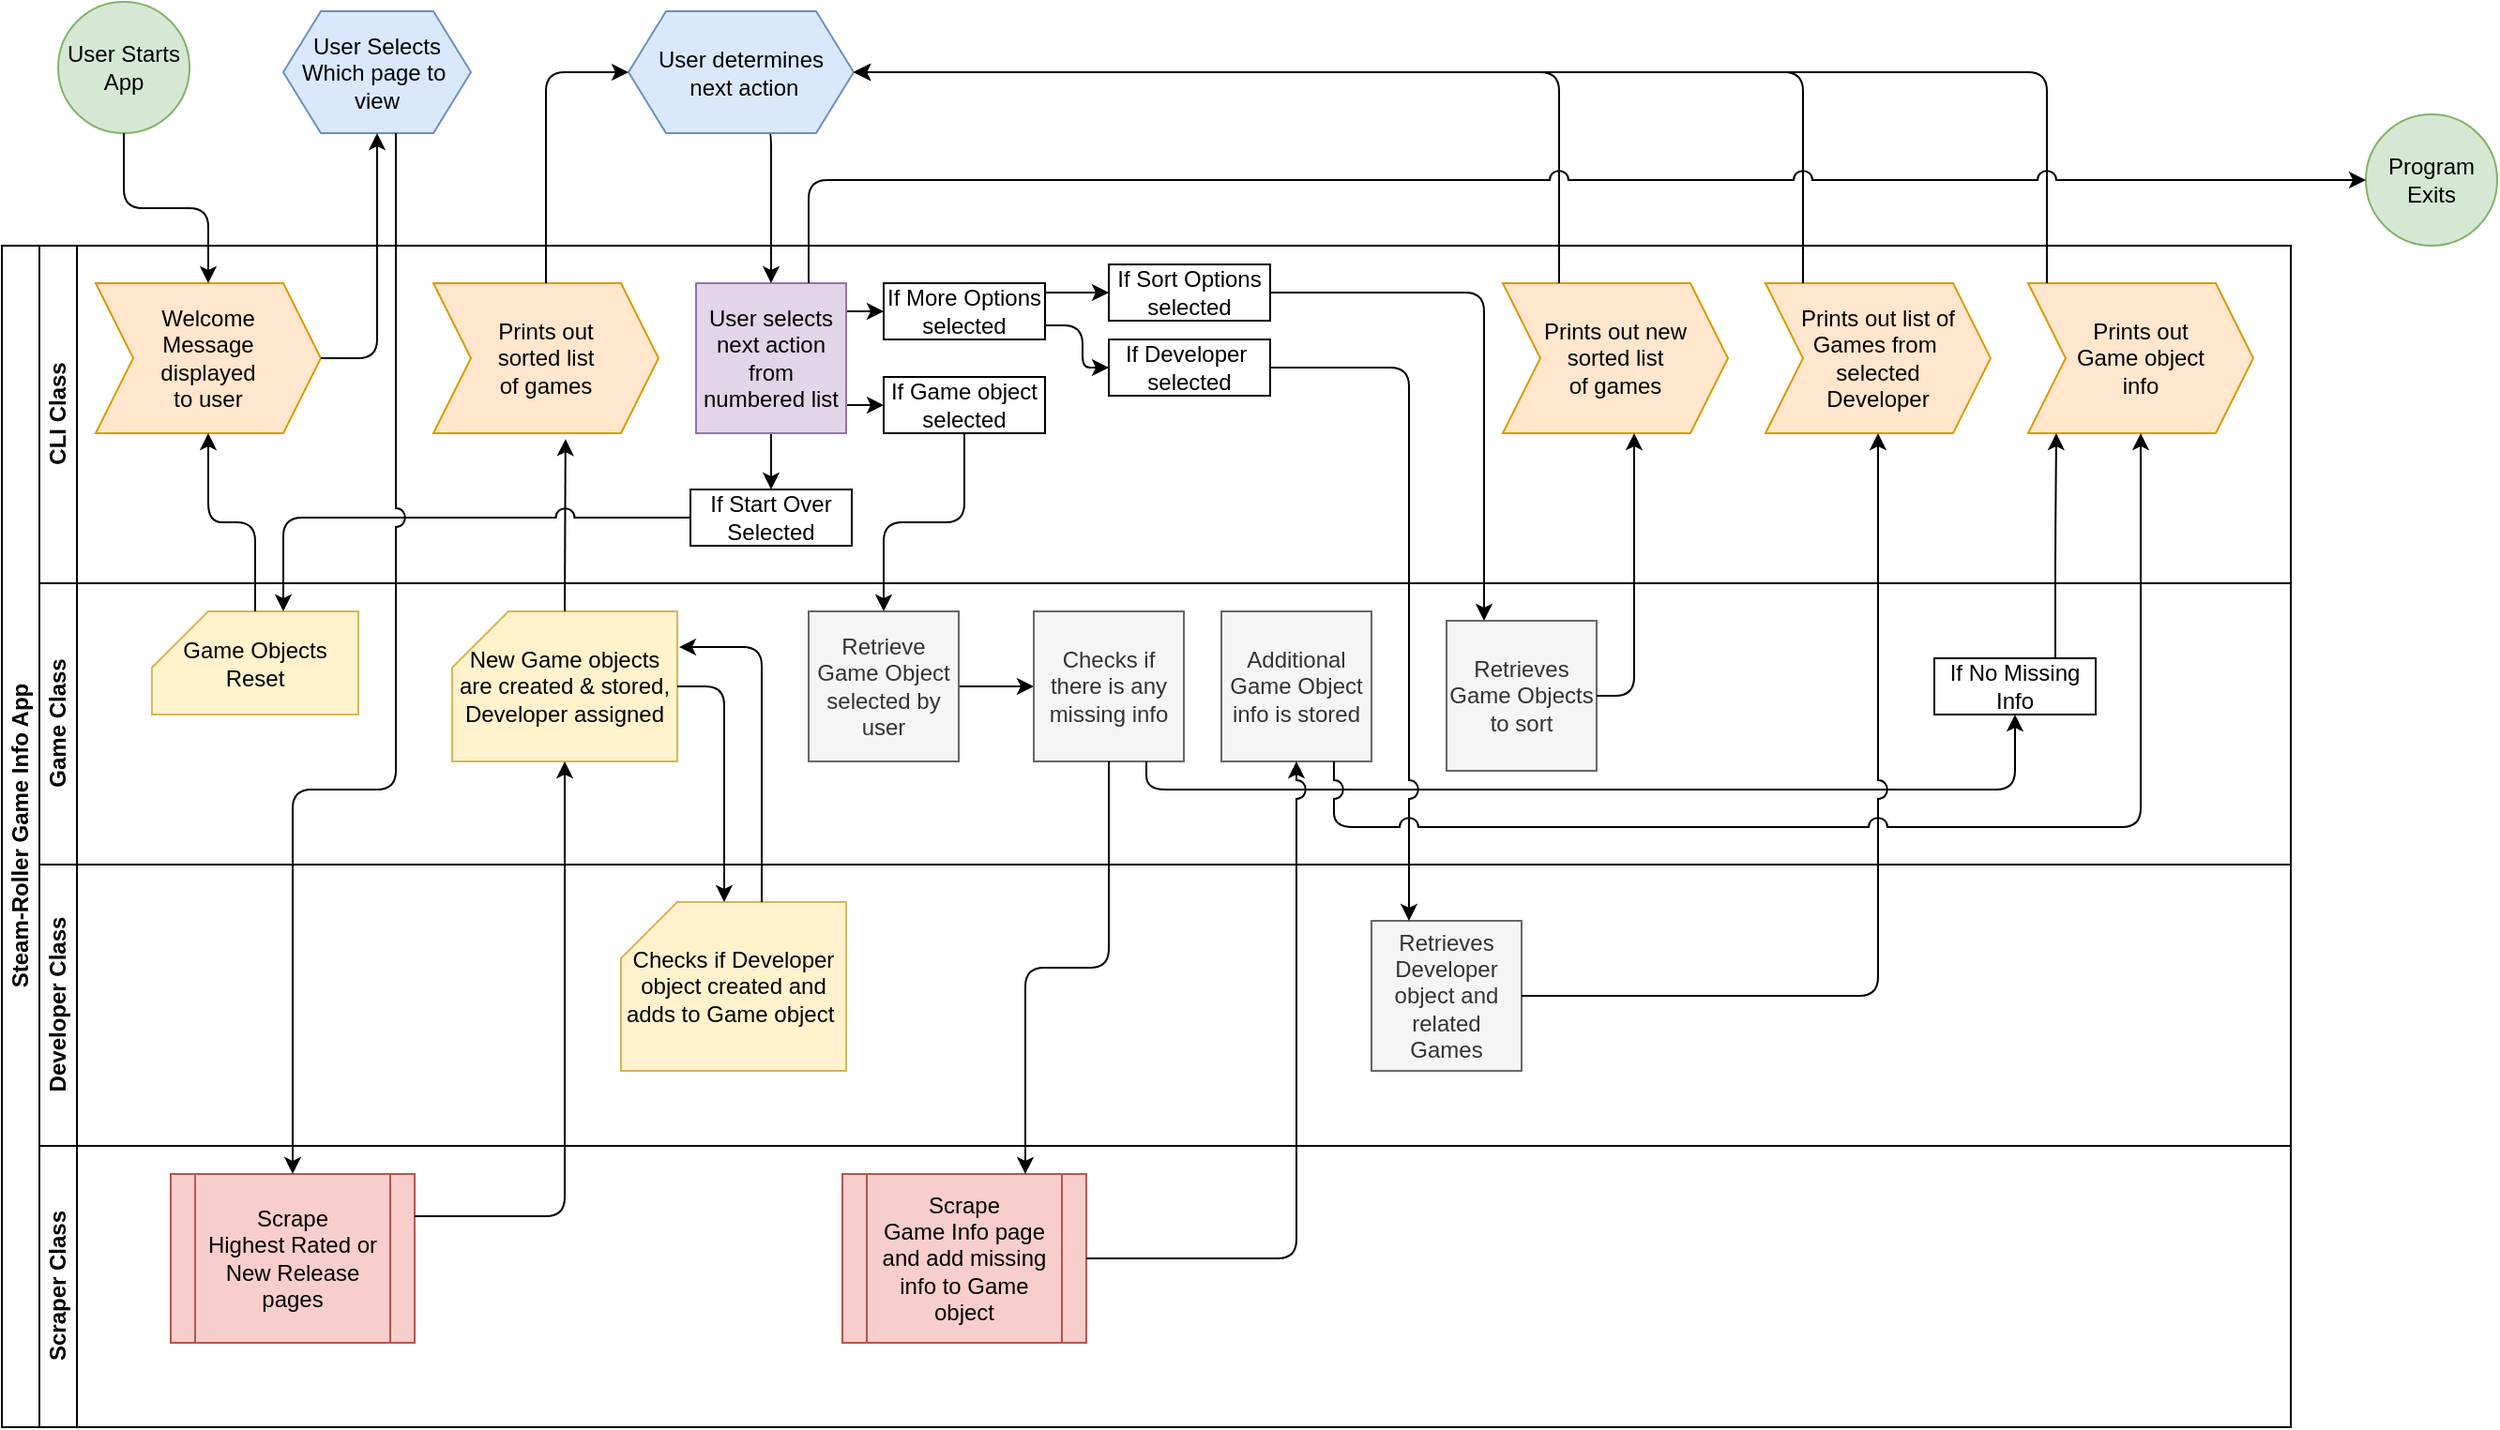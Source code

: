 <mxfile version="14.1.8" type="github">
  <diagram id="prtHgNgQTEPvFCAcTncT" name="Page-1">
    <mxGraphModel dx="1351" dy="844" grid="1" gridSize="10" guides="1" tooltips="1" connect="1" arrows="1" fold="1" page="1" pageScale="1" pageWidth="1100" pageHeight="850" math="0" shadow="0">
      <root>
        <mxCell id="0" />
        <mxCell id="1" parent="0" />
        <mxCell id="dNxyNK7c78bLwvsdeMH5-19" value="Steam-Roller Game Info App" style="swimlane;html=1;childLayout=stackLayout;resizeParent=1;resizeParentMax=0;horizontal=0;startSize=20;horizontalStack=0;" parent="1" vertex="1">
          <mxGeometry x="20" y="190" width="1220" height="630" as="geometry" />
        </mxCell>
        <mxCell id="dNxyNK7c78bLwvsdeMH5-21" value="CLI Class" style="swimlane;html=1;startSize=20;horizontal=0;perimeterSpacing=1;glass=0;" parent="dNxyNK7c78bLwvsdeMH5-19" vertex="1">
          <mxGeometry x="20" width="1200" height="180" as="geometry" />
        </mxCell>
        <mxCell id="vWouyCo1F20YEl_oMGs6-9" value="Welcome &lt;br&gt;Message &lt;br&gt;displayed &lt;br&gt;to user" style="shape=step;perimeter=stepPerimeter;whiteSpace=wrap;html=1;fixedSize=1;fontFamily=Helvetica;fontSize=12;fontColor=#000000;align=center;strokeColor=#d79b00;fillColor=#ffe6cc;" parent="dNxyNK7c78bLwvsdeMH5-21" vertex="1">
          <mxGeometry x="30" y="20" width="120" height="80" as="geometry" />
        </mxCell>
        <mxCell id="emwWbNpicgDGUg5nURXW-8" value="Prints out &lt;br&gt;sorted list &lt;br&gt;of games" style="shape=step;perimeter=stepPerimeter;whiteSpace=wrap;html=1;fixedSize=1;glass=0;fillColor=#ffe6cc;strokeColor=#d79b00;" vertex="1" parent="dNxyNK7c78bLwvsdeMH5-21">
          <mxGeometry x="210" y="20" width="120" height="80" as="geometry" />
        </mxCell>
        <mxCell id="emwWbNpicgDGUg5nURXW-14" style="edgeStyle=orthogonalEdgeStyle;orthogonalLoop=1;jettySize=auto;html=1;entryX=0;entryY=0.5;entryDx=0;entryDy=0;" edge="1" parent="dNxyNK7c78bLwvsdeMH5-21" target="emwWbNpicgDGUg5nURXW-12">
          <mxGeometry relative="1" as="geometry">
            <mxPoint x="430" y="35" as="sourcePoint" />
            <Array as="points">
              <mxPoint x="430" y="35" />
            </Array>
          </mxGeometry>
        </mxCell>
        <mxCell id="emwWbNpicgDGUg5nURXW-15" style="edgeStyle=orthogonalEdgeStyle;orthogonalLoop=1;jettySize=auto;html=1;entryX=0;entryY=0.5;entryDx=0;entryDy=0;" edge="1" parent="dNxyNK7c78bLwvsdeMH5-21" target="emwWbNpicgDGUg5nURXW-13">
          <mxGeometry relative="1" as="geometry">
            <mxPoint x="430" y="85" as="sourcePoint" />
            <Array as="points">
              <mxPoint x="430" y="85" />
            </Array>
          </mxGeometry>
        </mxCell>
        <mxCell id="emwWbNpicgDGUg5nURXW-66" style="edgeStyle=orthogonalEdgeStyle;rounded=1;sketch=0;jumpStyle=arc;jumpSize=10;orthogonalLoop=1;jettySize=auto;html=1;exitX=0.5;exitY=1;exitDx=0;exitDy=0;entryX=0.5;entryY=0;entryDx=0;entryDy=0;shadow=0;" edge="1" parent="dNxyNK7c78bLwvsdeMH5-21" source="emwWbNpicgDGUg5nURXW-11" target="emwWbNpicgDGUg5nURXW-65">
          <mxGeometry relative="1" as="geometry" />
        </mxCell>
        <mxCell id="emwWbNpicgDGUg5nURXW-11" value="User selects next action from numbered list" style="whiteSpace=wrap;html=1;aspect=fixed;glass=0;fillColor=#e1d5e7;strokeColor=#9673a6;" vertex="1" parent="dNxyNK7c78bLwvsdeMH5-21">
          <mxGeometry x="350" y="20" width="80" height="80" as="geometry" />
        </mxCell>
        <mxCell id="emwWbNpicgDGUg5nURXW-27" style="edgeStyle=orthogonalEdgeStyle;orthogonalLoop=1;jettySize=auto;html=1;entryX=0;entryY=0.5;entryDx=0;entryDy=0;" edge="1" parent="dNxyNK7c78bLwvsdeMH5-21" target="emwWbNpicgDGUg5nURXW-25">
          <mxGeometry relative="1" as="geometry">
            <mxPoint x="536" y="25" as="sourcePoint" />
            <Array as="points">
              <mxPoint x="536" y="25" />
            </Array>
          </mxGeometry>
        </mxCell>
        <mxCell id="emwWbNpicgDGUg5nURXW-28" style="edgeStyle=orthogonalEdgeStyle;orthogonalLoop=1;jettySize=auto;html=1;exitX=1;exitY=0.75;exitDx=0;exitDy=0;entryX=0;entryY=0.5;entryDx=0;entryDy=0;" edge="1" parent="dNxyNK7c78bLwvsdeMH5-21" source="emwWbNpicgDGUg5nURXW-12" target="emwWbNpicgDGUg5nURXW-26">
          <mxGeometry relative="1" as="geometry" />
        </mxCell>
        <mxCell id="emwWbNpicgDGUg5nURXW-12" value="If More Options&lt;br&gt;selected" style="whiteSpace=wrap;html=1;fontFamily=Helvetica;fontSize=12;align=center;" vertex="1" parent="dNxyNK7c78bLwvsdeMH5-21">
          <mxGeometry x="450" y="20" width="86" height="30" as="geometry" />
        </mxCell>
        <mxCell id="emwWbNpicgDGUg5nURXW-13" value="If Game object selected" style="whiteSpace=wrap;html=1;fontFamily=Helvetica;fontSize=12;align=center;" vertex="1" parent="dNxyNK7c78bLwvsdeMH5-21">
          <mxGeometry x="450" y="70" width="86" height="30" as="geometry" />
        </mxCell>
        <mxCell id="emwWbNpicgDGUg5nURXW-25" value="If Sort Options&lt;br&gt;selected" style="whiteSpace=wrap;html=1;fontFamily=Helvetica;fontSize=12;align=center;" vertex="1" parent="dNxyNK7c78bLwvsdeMH5-21">
          <mxGeometry x="570" y="10" width="86" height="30" as="geometry" />
        </mxCell>
        <mxCell id="emwWbNpicgDGUg5nURXW-26" value="If Developer&amp;nbsp;&lt;br&gt;selected" style="whiteSpace=wrap;html=1;fontFamily=Helvetica;fontSize=12;align=center;" vertex="1" parent="dNxyNK7c78bLwvsdeMH5-21">
          <mxGeometry x="570" y="50" width="86" height="30" as="geometry" />
        </mxCell>
        <mxCell id="emwWbNpicgDGUg5nURXW-36" value="Prints out new &lt;br&gt;sorted list &lt;br&gt;of games" style="shape=step;perimeter=stepPerimeter;whiteSpace=wrap;html=1;fixedSize=1;glass=0;fillColor=#ffe6cc;strokeColor=#d79b00;" vertex="1" parent="dNxyNK7c78bLwvsdeMH5-21">
          <mxGeometry x="780" y="20" width="120" height="80" as="geometry" />
        </mxCell>
        <mxCell id="emwWbNpicgDGUg5nURXW-40" value="Prints out list of Games from&amp;nbsp;&lt;br&gt;selected &lt;br&gt;Developer" style="shape=step;perimeter=stepPerimeter;whiteSpace=wrap;html=1;fixedSize=1;glass=0;fillColor=#ffe6cc;strokeColor=#d79b00;" vertex="1" parent="dNxyNK7c78bLwvsdeMH5-21">
          <mxGeometry x="920" y="20" width="120" height="80" as="geometry" />
        </mxCell>
        <mxCell id="emwWbNpicgDGUg5nURXW-43" value="Prints out &lt;br&gt;Game object &lt;br&gt;info" style="shape=step;perimeter=stepPerimeter;whiteSpace=wrap;html=1;fixedSize=1;glass=0;fillColor=#ffe6cc;strokeColor=#d79b00;" vertex="1" parent="dNxyNK7c78bLwvsdeMH5-21">
          <mxGeometry x="1060" y="20" width="120" height="80" as="geometry" />
        </mxCell>
        <mxCell id="emwWbNpicgDGUg5nURXW-65" value="If Start Over Selected" style="whiteSpace=wrap;html=1;fontFamily=Helvetica;fontSize=12;align=center;" vertex="1" parent="dNxyNK7c78bLwvsdeMH5-21">
          <mxGeometry x="347" y="130" width="86" height="30" as="geometry" />
        </mxCell>
        <mxCell id="dNxyNK7c78bLwvsdeMH5-22" value="Game Class" style="swimlane;html=1;startSize=20;horizontal=0;glass=0;" parent="dNxyNK7c78bLwvsdeMH5-19" vertex="1">
          <mxGeometry x="20" y="180" width="1200" height="150" as="geometry" />
        </mxCell>
        <mxCell id="emwWbNpicgDGUg5nURXW-5" value="New Game objects are created &amp;amp; stored, Developer assigned" style="shape=card;whiteSpace=wrap;html=1;glass=0;fillColor=#fff2cc;strokeColor=#d6b656;" vertex="1" parent="dNxyNK7c78bLwvsdeMH5-22">
          <mxGeometry x="220" y="15" width="120" height="80" as="geometry" />
        </mxCell>
        <mxCell id="emwWbNpicgDGUg5nURXW-57" style="edgeStyle=orthogonalEdgeStyle;orthogonalLoop=1;jettySize=auto;html=1;entryX=0;entryY=0.5;entryDx=0;entryDy=0;" edge="1" parent="dNxyNK7c78bLwvsdeMH5-22" source="emwWbNpicgDGUg5nURXW-16" target="emwWbNpicgDGUg5nURXW-56">
          <mxGeometry relative="1" as="geometry" />
        </mxCell>
        <mxCell id="emwWbNpicgDGUg5nURXW-16" value="Retrieve Game Object selected by user" style="whiteSpace=wrap;html=1;aspect=fixed;glass=0;fillColor=#f5f5f5;strokeColor=#666666;fontColor=#333333;" vertex="1" parent="dNxyNK7c78bLwvsdeMH5-22">
          <mxGeometry x="410" y="15" width="80" height="80" as="geometry" />
        </mxCell>
        <mxCell id="emwWbNpicgDGUg5nURXW-29" value="Additional Game Object info is stored" style="whiteSpace=wrap;html=1;aspect=fixed;glass=0;fillColor=#f5f5f5;strokeColor=#666666;fontColor=#333333;" vertex="1" parent="dNxyNK7c78bLwvsdeMH5-22">
          <mxGeometry x="630" y="15" width="80" height="80" as="geometry" />
        </mxCell>
        <mxCell id="emwWbNpicgDGUg5nURXW-34" value="Retrieves Game Objects to sort" style="whiteSpace=wrap;html=1;aspect=fixed;glass=0;fillColor=#f5f5f5;strokeColor=#666666;fontColor=#333333;" vertex="1" parent="dNxyNK7c78bLwvsdeMH5-22">
          <mxGeometry x="750" y="20" width="80" height="80" as="geometry" />
        </mxCell>
        <mxCell id="emwWbNpicgDGUg5nURXW-56" value="Checks if there is any missing info" style="whiteSpace=wrap;html=1;aspect=fixed;glass=0;fillColor=#f5f5f5;strokeColor=#666666;fontColor=#333333;" vertex="1" parent="dNxyNK7c78bLwvsdeMH5-22">
          <mxGeometry x="530" y="15" width="80" height="80" as="geometry" />
        </mxCell>
        <mxCell id="emwWbNpicgDGUg5nURXW-60" value="If No Missing Info" style="whiteSpace=wrap;html=1;fontFamily=Helvetica;fontSize=12;align=center;" vertex="1" parent="dNxyNK7c78bLwvsdeMH5-22">
          <mxGeometry x="1010" y="40" width="86" height="30" as="geometry" />
        </mxCell>
        <mxCell id="emwWbNpicgDGUg5nURXW-61" style="edgeStyle=orthogonalEdgeStyle;orthogonalLoop=1;jettySize=auto;html=1;exitX=0.75;exitY=1;exitDx=0;exitDy=0;entryX=0.5;entryY=1;entryDx=0;entryDy=0;jumpStyle=arc;jumpSize=10;shadow=0;sketch=0;" edge="1" parent="dNxyNK7c78bLwvsdeMH5-22" source="emwWbNpicgDGUg5nURXW-56" target="emwWbNpicgDGUg5nURXW-60">
          <mxGeometry relative="1" as="geometry">
            <mxPoint x="1013" y="70" as="targetPoint" />
            <Array as="points">
              <mxPoint x="590" y="110" />
              <mxPoint x="1053" y="110" />
            </Array>
          </mxGeometry>
        </mxCell>
        <mxCell id="emwWbNpicgDGUg5nURXW-71" value="Game Objects Reset" style="shape=card;whiteSpace=wrap;html=1;rounded=0;glass=0;sketch=0;fillColor=#fff2cc;strokeColor=#d6b656;" vertex="1" parent="dNxyNK7c78bLwvsdeMH5-22">
          <mxGeometry x="60" y="15" width="110" height="55" as="geometry" />
        </mxCell>
        <mxCell id="vWouyCo1F20YEl_oMGs6-1" value="Developer Class" style="swimlane;html=1;startSize=20;horizontal=0;" parent="dNxyNK7c78bLwvsdeMH5-19" vertex="1">
          <mxGeometry x="20" y="330" width="1200" height="150" as="geometry" />
        </mxCell>
        <mxCell id="emwWbNpicgDGUg5nURXW-19" value="Checks if Developer object created and adds to Game object&amp;nbsp;" style="shape=card;whiteSpace=wrap;html=1;glass=0;fillColor=#fff2cc;strokeColor=#d6b656;" vertex="1" parent="vWouyCo1F20YEl_oMGs6-1">
          <mxGeometry x="310" y="20" width="120" height="90" as="geometry" />
        </mxCell>
        <mxCell id="emwWbNpicgDGUg5nURXW-31" value="Retrieves Developer object and related Games" style="whiteSpace=wrap;html=1;aspect=fixed;glass=0;fillColor=#f5f5f5;strokeColor=#666666;fontColor=#333333;" vertex="1" parent="vWouyCo1F20YEl_oMGs6-1">
          <mxGeometry x="710" y="30" width="80" height="80" as="geometry" />
        </mxCell>
        <mxCell id="vWouyCo1F20YEl_oMGs6-5" value="Scraper Class" style="swimlane;html=1;startSize=20;horizontal=0;" parent="dNxyNK7c78bLwvsdeMH5-19" vertex="1">
          <mxGeometry x="20" y="480" width="1200" height="150" as="geometry" />
        </mxCell>
        <mxCell id="vWouyCo1F20YEl_oMGs6-7" value="Scrape &lt;br&gt;Highest Rated or &lt;br&gt;New Release pages" style="shape=process;whiteSpace=wrap;html=1;backgroundOutline=1;fontFamily=Helvetica;fontSize=12;align=center;fillColor=#f8cecc;strokeColor=#b85450;" parent="vWouyCo1F20YEl_oMGs6-5" vertex="1">
          <mxGeometry x="70" y="15" width="130" height="90" as="geometry" />
        </mxCell>
        <mxCell id="emwWbNpicgDGUg5nURXW-21" value="Scrape &lt;br&gt;Game Info page and add missing info to Game object" style="shape=process;whiteSpace=wrap;html=1;backgroundOutline=1;fontFamily=Helvetica;fontSize=12;align=center;fillColor=#f8cecc;strokeColor=#b85450;" vertex="1" parent="vWouyCo1F20YEl_oMGs6-5">
          <mxGeometry x="428" y="15" width="130" height="90" as="geometry" />
        </mxCell>
        <mxCell id="emwWbNpicgDGUg5nURXW-6" style="edgeStyle=orthogonalEdgeStyle;orthogonalLoop=1;jettySize=auto;html=1;exitX=1;exitY=0.25;exitDx=0;exitDy=0;" edge="1" parent="dNxyNK7c78bLwvsdeMH5-19" source="vWouyCo1F20YEl_oMGs6-7" target="emwWbNpicgDGUg5nURXW-5">
          <mxGeometry relative="1" as="geometry" />
        </mxCell>
        <mxCell id="emwWbNpicgDGUg5nURXW-20" style="edgeStyle=orthogonalEdgeStyle;orthogonalLoop=1;jettySize=auto;html=1;exitX=1;exitY=0.5;exitDx=0;exitDy=0;exitPerimeter=0;entryX=0;entryY=0;entryDx=55;entryDy=0;entryPerimeter=0;" edge="1" parent="dNxyNK7c78bLwvsdeMH5-19" source="emwWbNpicgDGUg5nURXW-5" target="emwWbNpicgDGUg5nURXW-19">
          <mxGeometry relative="1" as="geometry" />
        </mxCell>
        <mxCell id="emwWbNpicgDGUg5nURXW-24" style="edgeStyle=orthogonalEdgeStyle;orthogonalLoop=1;jettySize=auto;html=1;exitX=0;exitY=0;exitDx=75;exitDy=0;exitPerimeter=0;entryX=1.008;entryY=0.238;entryDx=0;entryDy=0;entryPerimeter=0;" edge="1" parent="dNxyNK7c78bLwvsdeMH5-19" source="emwWbNpicgDGUg5nURXW-19" target="emwWbNpicgDGUg5nURXW-5">
          <mxGeometry relative="1" as="geometry" />
        </mxCell>
        <mxCell id="emwWbNpicgDGUg5nURXW-30" style="edgeStyle=orthogonalEdgeStyle;orthogonalLoop=1;jettySize=auto;html=1;exitX=1;exitY=0.5;exitDx=0;exitDy=0;jumpStyle=arc;jumpSize=10;" edge="1" parent="dNxyNK7c78bLwvsdeMH5-19" source="emwWbNpicgDGUg5nURXW-21" target="emwWbNpicgDGUg5nURXW-29">
          <mxGeometry relative="1" as="geometry" />
        </mxCell>
        <mxCell id="emwWbNpicgDGUg5nURXW-32" style="edgeStyle=orthogonalEdgeStyle;orthogonalLoop=1;jettySize=auto;html=1;entryX=0.25;entryY=0;entryDx=0;entryDy=0;exitX=1;exitY=0.5;exitDx=0;exitDy=0;jumpStyle=arc;jumpSize=10;" edge="1" parent="dNxyNK7c78bLwvsdeMH5-19" source="emwWbNpicgDGUg5nURXW-26" target="emwWbNpicgDGUg5nURXW-31">
          <mxGeometry relative="1" as="geometry" />
        </mxCell>
        <mxCell id="emwWbNpicgDGUg5nURXW-35" style="edgeStyle=orthogonalEdgeStyle;orthogonalLoop=1;jettySize=auto;html=1;entryX=0.25;entryY=0;entryDx=0;entryDy=0;" edge="1" parent="dNxyNK7c78bLwvsdeMH5-19" source="emwWbNpicgDGUg5nURXW-25" target="emwWbNpicgDGUg5nURXW-34">
          <mxGeometry relative="1" as="geometry" />
        </mxCell>
        <mxCell id="emwWbNpicgDGUg5nURXW-39" style="edgeStyle=orthogonalEdgeStyle;orthogonalLoop=1;jettySize=auto;html=1;exitX=1;exitY=0.5;exitDx=0;exitDy=0;rounded=1;" edge="1" parent="dNxyNK7c78bLwvsdeMH5-19" source="emwWbNpicgDGUg5nURXW-34">
          <mxGeometry relative="1" as="geometry">
            <mxPoint x="870" y="100" as="targetPoint" />
            <Array as="points">
              <mxPoint x="870" y="240" />
            </Array>
          </mxGeometry>
        </mxCell>
        <mxCell id="emwWbNpicgDGUg5nURXW-45" style="edgeStyle=orthogonalEdgeStyle;orthogonalLoop=1;jettySize=auto;html=1;entryX=0.5;entryY=1;entryDx=0;entryDy=0;jumpStyle=arc;jumpSize=10;" edge="1" parent="dNxyNK7c78bLwvsdeMH5-19" source="emwWbNpicgDGUg5nURXW-31" target="emwWbNpicgDGUg5nURXW-40">
          <mxGeometry relative="1" as="geometry" />
        </mxCell>
        <mxCell id="emwWbNpicgDGUg5nURXW-46" style="edgeStyle=orthogonalEdgeStyle;orthogonalLoop=1;jettySize=auto;html=1;exitX=0.75;exitY=1;exitDx=0;exitDy=0;entryX=0.5;entryY=1;entryDx=0;entryDy=0;jumpStyle=arc;jumpSize=10;" edge="1" parent="dNxyNK7c78bLwvsdeMH5-19" source="emwWbNpicgDGUg5nURXW-29" target="emwWbNpicgDGUg5nURXW-43">
          <mxGeometry relative="1" as="geometry">
            <Array as="points">
              <mxPoint x="710" y="310" />
              <mxPoint x="1140" y="310" />
            </Array>
          </mxGeometry>
        </mxCell>
        <mxCell id="emwWbNpicgDGUg5nURXW-58" style="edgeStyle=orthogonalEdgeStyle;orthogonalLoop=1;jettySize=auto;html=1;entryX=0.75;entryY=0;entryDx=0;entryDy=0;" edge="1" parent="dNxyNK7c78bLwvsdeMH5-19" source="emwWbNpicgDGUg5nURXW-56" target="emwWbNpicgDGUg5nURXW-21">
          <mxGeometry relative="1" as="geometry" />
        </mxCell>
        <mxCell id="emwWbNpicgDGUg5nURXW-64" style="edgeStyle=orthogonalEdgeStyle;curved=0;rounded=1;sketch=0;orthogonalLoop=1;jettySize=auto;html=1;exitX=0.75;exitY=0;exitDx=0;exitDy=0;entryX=0.125;entryY=1;entryDx=0;entryDy=0;entryPerimeter=0;" edge="1" parent="dNxyNK7c78bLwvsdeMH5-19" source="emwWbNpicgDGUg5nURXW-60" target="emwWbNpicgDGUg5nURXW-43">
          <mxGeometry relative="1" as="geometry" />
        </mxCell>
        <mxCell id="emwWbNpicgDGUg5nURXW-68" style="edgeStyle=orthogonalEdgeStyle;rounded=1;sketch=0;jumpStyle=arc;jumpSize=10;orthogonalLoop=1;jettySize=auto;html=1;entryX=0.587;entryY=1.039;entryDx=0;entryDy=0;entryPerimeter=0;shadow=0;" edge="1" parent="dNxyNK7c78bLwvsdeMH5-19" source="emwWbNpicgDGUg5nURXW-5" target="emwWbNpicgDGUg5nURXW-8">
          <mxGeometry relative="1" as="geometry" />
        </mxCell>
        <mxCell id="emwWbNpicgDGUg5nURXW-70" style="edgeStyle=orthogonalEdgeStyle;rounded=1;sketch=0;jumpStyle=arc;jumpSize=10;orthogonalLoop=1;jettySize=auto;html=1;entryX=0.5;entryY=0;entryDx=0;entryDy=0;shadow=0;" edge="1" parent="dNxyNK7c78bLwvsdeMH5-19" source="emwWbNpicgDGUg5nURXW-13" target="emwWbNpicgDGUg5nURXW-16">
          <mxGeometry relative="1" as="geometry" />
        </mxCell>
        <mxCell id="emwWbNpicgDGUg5nURXW-72" style="edgeStyle=orthogonalEdgeStyle;rounded=1;sketch=0;jumpStyle=arc;jumpSize=10;orthogonalLoop=1;jettySize=auto;html=1;entryX=0;entryY=0;entryDx=70;entryDy=0;entryPerimeter=0;shadow=0;" edge="1" parent="dNxyNK7c78bLwvsdeMH5-19" source="emwWbNpicgDGUg5nURXW-65" target="emwWbNpicgDGUg5nURXW-71">
          <mxGeometry relative="1" as="geometry" />
        </mxCell>
        <mxCell id="emwWbNpicgDGUg5nURXW-73" style="edgeStyle=orthogonalEdgeStyle;rounded=1;sketch=0;jumpStyle=arc;jumpSize=10;orthogonalLoop=1;jettySize=auto;html=1;entryX=0.5;entryY=1;entryDx=0;entryDy=0;shadow=0;" edge="1" parent="dNxyNK7c78bLwvsdeMH5-19" source="emwWbNpicgDGUg5nURXW-71" target="vWouyCo1F20YEl_oMGs6-9">
          <mxGeometry relative="1" as="geometry" />
        </mxCell>
        <mxCell id="dNxyNK7c78bLwvsdeMH5-23" value="User Starts App" style="ellipse;whiteSpace=wrap;html=1;fillColor=#d5e8d4;strokeColor=#82b366;" parent="1" vertex="1">
          <mxGeometry x="50" y="60" width="70" height="70" as="geometry" />
        </mxCell>
        <mxCell id="vWouyCo1F20YEl_oMGs6-11" style="edgeStyle=orthogonalEdgeStyle;orthogonalLoop=1;jettySize=auto;html=1;entryX=0.5;entryY=0;entryDx=0;entryDy=0;" parent="1" source="dNxyNK7c78bLwvsdeMH5-23" target="vWouyCo1F20YEl_oMGs6-9" edge="1">
          <mxGeometry relative="1" as="geometry" />
        </mxCell>
        <mxCell id="dNxyNK7c78bLwvsdeMH5-24" value="User Selects Which page to&amp;nbsp;&lt;br&gt;view" style="shape=hexagon;perimeter=hexagonPerimeter2;whiteSpace=wrap;html=1;fixedSize=1;fontFamily=Helvetica;fontSize=12;align=center;spacingRight=0;fillColor=#dae8fc;strokeColor=#6c8ebf;" parent="1" vertex="1">
          <mxGeometry x="170" y="65" width="100" height="65" as="geometry" />
        </mxCell>
        <mxCell id="vWouyCo1F20YEl_oMGs6-12" style="edgeStyle=orthogonalEdgeStyle;orthogonalLoop=1;jettySize=auto;html=1;exitX=1;exitY=0.5;exitDx=0;exitDy=0;" parent="1" source="vWouyCo1F20YEl_oMGs6-9" edge="1">
          <mxGeometry relative="1" as="geometry">
            <mxPoint x="220" y="130" as="targetPoint" />
            <Array as="points">
              <mxPoint x="220" y="250" />
            </Array>
          </mxGeometry>
        </mxCell>
        <mxCell id="vWouyCo1F20YEl_oMGs6-13" style="edgeStyle=orthogonalEdgeStyle;orthogonalLoop=1;jettySize=auto;html=1;entryX=0.5;entryY=0;entryDx=0;entryDy=0;jumpStyle=arc;jumpSize=10;" parent="1" edge="1" target="vWouyCo1F20YEl_oMGs6-7">
          <mxGeometry relative="1" as="geometry">
            <mxPoint x="90" y="685" as="targetPoint" />
            <Array as="points">
              <mxPoint x="230" y="130" />
              <mxPoint x="230" y="480" />
              <mxPoint x="175" y="480" />
            </Array>
            <mxPoint x="230" y="130" as="sourcePoint" />
          </mxGeometry>
        </mxCell>
        <mxCell id="emwWbNpicgDGUg5nURXW-38" style="edgeStyle=orthogonalEdgeStyle;orthogonalLoop=1;jettySize=auto;html=1;exitX=0.625;exitY=1;exitDx=0;exitDy=0;entryX=0.5;entryY=0;entryDx=0;entryDy=0;" edge="1" parent="1" source="emwWbNpicgDGUg5nURXW-7" target="emwWbNpicgDGUg5nURXW-11">
          <mxGeometry relative="1" as="geometry">
            <Array as="points">
              <mxPoint x="430" y="130" />
            </Array>
          </mxGeometry>
        </mxCell>
        <mxCell id="emwWbNpicgDGUg5nURXW-7" value="User determines&lt;br&gt;&amp;nbsp;next action" style="shape=hexagon;perimeter=hexagonPerimeter2;whiteSpace=wrap;html=1;fixedSize=1;glass=0;fillColor=#dae8fc;strokeColor=#6c8ebf;" vertex="1" parent="1">
          <mxGeometry x="354" y="65" width="120" height="65" as="geometry" />
        </mxCell>
        <mxCell id="emwWbNpicgDGUg5nURXW-10" style="edgeStyle=orthogonalEdgeStyle;orthogonalLoop=1;jettySize=auto;html=1;exitX=0.5;exitY=0;exitDx=0;exitDy=0;entryX=0;entryY=0.5;entryDx=0;entryDy=0;" edge="1" parent="1" source="emwWbNpicgDGUg5nURXW-8" target="emwWbNpicgDGUg5nURXW-7">
          <mxGeometry relative="1" as="geometry" />
        </mxCell>
        <mxCell id="emwWbNpicgDGUg5nURXW-41" style="edgeStyle=orthogonalEdgeStyle;orthogonalLoop=1;jettySize=auto;html=1;entryX=1;entryY=0.5;entryDx=0;entryDy=0;jumpStyle=arc;jumpSize=10;" edge="1" parent="1" source="emwWbNpicgDGUg5nURXW-40" target="emwWbNpicgDGUg5nURXW-7">
          <mxGeometry relative="1" as="geometry">
            <Array as="points">
              <mxPoint x="980" y="98" />
            </Array>
          </mxGeometry>
        </mxCell>
        <mxCell id="emwWbNpicgDGUg5nURXW-42" style="edgeStyle=orthogonalEdgeStyle;orthogonalLoop=1;jettySize=auto;html=1;entryX=1;entryY=0.5;entryDx=0;entryDy=0;jumpStyle=arc;jumpSize=10;" edge="1" parent="1" source="emwWbNpicgDGUg5nURXW-36" target="emwWbNpicgDGUg5nURXW-7">
          <mxGeometry relative="1" as="geometry">
            <Array as="points">
              <mxPoint x="850" y="98" />
            </Array>
          </mxGeometry>
        </mxCell>
        <mxCell id="emwWbNpicgDGUg5nURXW-44" style="edgeStyle=orthogonalEdgeStyle;orthogonalLoop=1;jettySize=auto;html=1;entryX=1;entryY=0.5;entryDx=0;entryDy=0;jumpStyle=arc;jumpSize=10;" edge="1" parent="1" source="emwWbNpicgDGUg5nURXW-43" target="emwWbNpicgDGUg5nURXW-7">
          <mxGeometry relative="1" as="geometry">
            <Array as="points">
              <mxPoint x="1110" y="98" />
            </Array>
          </mxGeometry>
        </mxCell>
        <mxCell id="emwWbNpicgDGUg5nURXW-48" value="Program Exits" style="ellipse;whiteSpace=wrap;html=1;fillColor=#d5e8d4;strokeColor=#82b366;" vertex="1" parent="1">
          <mxGeometry x="1280" y="120" width="70" height="70" as="geometry" />
        </mxCell>
        <mxCell id="emwWbNpicgDGUg5nURXW-53" style="edgeStyle=orthogonalEdgeStyle;orthogonalLoop=1;jettySize=auto;html=1;exitX=0.75;exitY=0;exitDx=0;exitDy=0;entryX=0;entryY=0.5;entryDx=0;entryDy=0;jumpStyle=arc;jumpSize=10;" edge="1" parent="1" source="emwWbNpicgDGUg5nURXW-11" target="emwWbNpicgDGUg5nURXW-48">
          <mxGeometry relative="1" as="geometry" />
        </mxCell>
      </root>
    </mxGraphModel>
  </diagram>
</mxfile>
